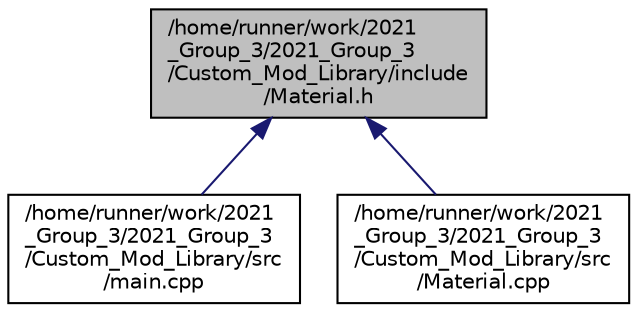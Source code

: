digraph "/home/runner/work/2021_Group_3/2021_Group_3/Custom_Mod_Library/include/Material.h"
{
 // LATEX_PDF_SIZE
  bgcolor="transparent";
  edge [fontname="Helvetica",fontsize="10",labelfontname="Helvetica",labelfontsize="10"];
  node [fontname="Helvetica",fontsize="10",shape=record];
  Node1 [label="/home/runner/work/2021\l_Group_3/2021_Group_3\l/Custom_Mod_Library/include\l/Material.h",height=0.2,width=0.4,color="black", fillcolor="grey75", style="filled", fontcolor="black",tooltip="Header file that contains the declaration for colour class and Material class."];
  Node1 -> Node2 [dir="back",color="midnightblue",fontsize="10",style="solid",fontname="Helvetica"];
  Node2 [label="/home/runner/work/2021\l_Group_3/2021_Group_3\l/Custom_Mod_Library/src\l/main.cpp",height=0.2,width=0.4,color="black",URL="$main_8cpp.html",tooltip=" "];
  Node1 -> Node3 [dir="back",color="midnightblue",fontsize="10",style="solid",fontname="Helvetica"];
  Node3 [label="/home/runner/work/2021\l_Group_3/2021_Group_3\l/Custom_Mod_Library/src\l/Material.cpp",height=0.2,width=0.4,color="black",URL="$_material_8cpp.html",tooltip="This file contains the source code for colour class and Material class."];
}

